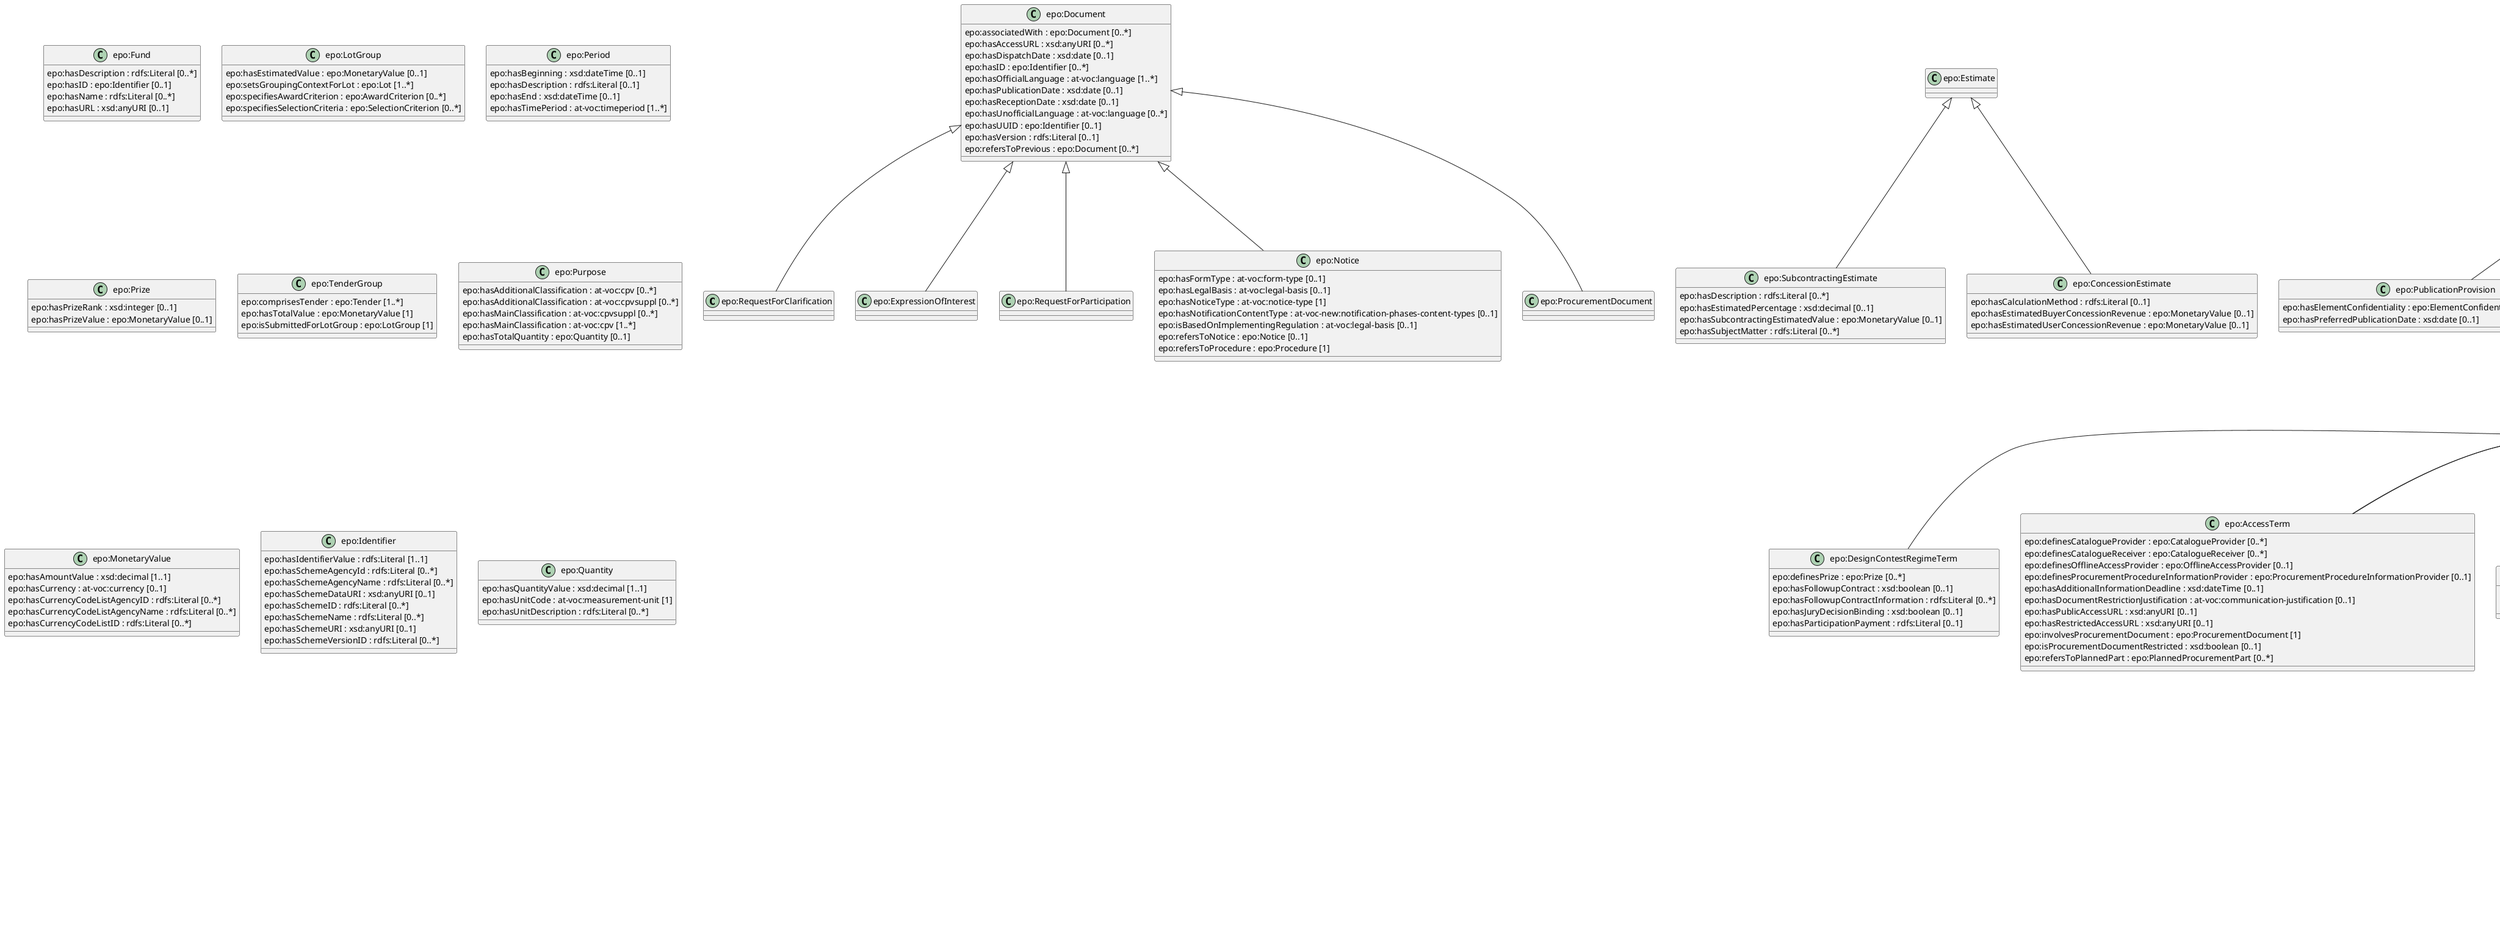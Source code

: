 
@startuml
class "epo:RequestForClarification" {

}
class "epo:ExpressionOfInterest" {

}
class "epo:RequestForParticipation" {

}
class "epo:Estimate" {

}
class "epo:SubcontractingEstimate" {
  epo:hasDescription : rdfs:Literal [0..*]
  epo:hasEstimatedPercentage : xsd:decimal [0..1]
  epo:hasSubcontractingEstimatedValue : epo:MonetaryValue [0..1]
  epo:hasSubjectMatter : rdfs:Literal [0..*]
}
class "epo:NoticeDescription" {
  epo:describesNotice : epo:Notice [1]
  epo:hasElementDescription : epo:ElementDescription [0..*]
}
class "epo:ConcessionEstimate" {
  epo:hasCalculationMethod : rdfs:Literal [0..1]
  epo:hasEstimatedBuyerConcessionRevenue : epo:MonetaryValue [0..1]
  epo:hasEstimatedUserConcessionRevenue : epo:MonetaryValue [0..1]
}
class "epo:AccessTerm" {
  epo:definesCatalogueProvider : epo:CatalogueProvider [0..*]
  epo:definesCatalogueReceiver : epo:CatalogueReceiver [0..*]
  epo:definesOfflineAccessProvider : epo:OfflineAccessProvider [0..1]
  epo:definesProcurementProcedureInformationProvider : epo:ProcurementProcedureInformationProvider [0..1]
  epo:hasAdditionalInformationDeadline : xsd:dateTime [0..1]
  epo:hasDocumentRestrictionJustification : at-voc:communication-justification [0..1]
  epo:hasPublicAccessURL : xsd:anyURI [0..1]
  epo:hasRestrictedAccessURL : xsd:anyURI [0..1]
  epo:involvesProcurementDocument : epo:ProcurementDocument [1]
  epo:isProcurementDocumentRestricted : xsd:boolean [0..1]
  epo:refersToPlannedPart : epo:PlannedProcurementPart [0..*]
}
class "epo:AwardCriterion" {
  epo:hasAwardCriterionType : at-voc:award-criterion-type [0..1]
  epo:hasFixedValue : xsd:decimal [0..1]
  epo:hasFixedValueType : at-voc:number-fixed [0..1]
}
class "epo:AwardDecision" {
  epo:comprisesLotAwardOutcome : epo:LotAwardOutcome [1..*]
}
class "epo:Business" {
  epo:hasBeneficialOwner : cpv:Person [0..*]
  epo:hasBusinessSize : at-voc:economic-operator-size [0..1]
  epo:isListedCompany : xsd:boolean [0..1]
}
class "epo:Buyer" {
  epo:delegatesAncillaryActivitiesTo : epo:ProcurementServiceProvider [0..*]
  epo:hasActivityDescription : rdfs:Literal [0..*]
  epo:hasBuyerProfile : xsd:anyURI [0..1]
  epo:isContractingEntity : xsd:boolean [0..1]
}
class "epo:LotSpecificTerm" {

}
class "epo:CentralPurchasingBody" {

}
class "epo:ElementChangeDescription" {
  epo:hasChangeDescription : rdfs:Literal [0..*]
  epo:hasChangeJustification : at-voc:change-corrig-justification [1]
  epo:hasChangeReasonDescription : rdfs:Literal [0..*]
  epo:hasElementReference : xsd:anyURI [1..1]
  epo:hasPreviousVersionOfElementReference : xsd:anyURI [0..1]
  epo:hasProcurementDocumentChangeDate : xsd:date [0..1]
  epo:isProcurementDocumentChanged : xsd:boolean [0..1]
}
class "epo:Contract" {
  epo:bindsBuyer : epo:Buyer [0..*]
  epo:bindsContractor : epo:Contractor [0..*]
  epo:hasAccessURL : xsd:anyURI [0..1]
  epo:hasContractConclusionDate : xsd:date [0..1]
  epo:hasEntryIntoForceDate : xsd:date [0..1]
  epo:hasEstimatedDuration : epo:Duration [0..1]
  epo:includesLot : epo:Lot [1..*]
  epo:includesTender : epo:Tender [0..*]
  epo:resultsFromLotAwardOutcome : epo:LotAwardOutcome [0..*]
  epo:signedByBuyer : epo:Buyer [0..*]
  epo:signedByContractor : epo:Contractor [0..*]
}
class "epo:Contractor" {

}
class "epo:ContractTerm" {
  epo:definesContractDuration : epo:Duration [0..1]
  epo:definesContractPeriod : epo:Period [0..1]
  epo:definesPaymentExecutor : epo:PaymentExecutor [0..1]
  epo:definesSpecificPlaceOfPerformance : dct:Location [0..*]
  epo:definesSubcontractingTerm : epo:SubcontractTerm [0..1]
  epo:hasAdditionalContractNature : at-voc:contract-nature [0..*]
  epo:hasBroadPlaceOfPerformance : at-voc:other-place-service [0..1]
  epo:hasContractNatureType : at-voc:contract-nature [0..1]
  epo:hasContractorLegalFormRequirement : xsd:boolean [0..1]
  epo:hasContractorLegalFormRequirementDescription : rdfs:Literal [0..*]
  epo:hasEInvoicing : xsd:boolean [0..1]
  epo:hasEOrdering : xsd:boolean [0..1]
  epo:hasEPayment : xsd:boolean [0..1]
  epo:hasMaximumNumberOfRenewals : xsd:integer [0..1]
  epo:hasOptions : xsd:boolean [0..1]
  epo:hasOptionsDescription : rdfs:Literal [0..*]
  epo:hasPaymentArrangement : rdfs:Literal [0..*]
  epo:hasPerformanceConditions : rdfs:Literal [0..*]
  epo:hasPlaceOfPerformanceAdditionalInformation : rdfs:Literal [0..*]
  epo:hasRenewalDescription : rdfs:Literal [0..*]
  epo:hasReservedExecution : at-voc:applicability [1]
  epo:isRenewalIndicator : xsd:boolean [0..1]
}
class "epo:DesignContestRegimeTerm" {
  epo:definesPrize : epo:Prize [0..*]
  epo:hasFollowupContract : xsd:boolean [0..1]
  epo:hasFollowupContractInformation : rdfs:Literal [0..*]
  epo:hasJuryDecisionBinding : xsd:boolean [0..1]
  epo:hasParticipationPayment : rdfs:Literal [0..1]
}
class "epo:DirectAwardTerm" {
  epo:hasDirectAwardJustification : at-voc:direct-award-justification [0..1]
  epo:hasJustification : rdfs:Literal [0..*]
  epo:refersToPreviousProcedure : epo:Procedure [0..1]
  epo:refersToPreviousProcedureLot : epo:Lot [0..*]
}
class "epo:Document" {
  epo:associatedWith : epo:Document [0..*]
  epo:hasAccessURL : xsd:anyURI [0..*]
  epo:hasDispatchDate : xsd:date [0..1]
  epo:hasID : epo:Identifier [0..*]
  epo:hasOfficialLanguage : at-voc:language [1..*]
  epo:hasPublicationDate : xsd:date [0..1]
  epo:hasReceptionDate : xsd:date [0..1]
  epo:hasUnofficialLanguage : at-voc:language [0..*]
  epo:hasUUID : epo:Identifier [0..1]
  epo:hasVersion : rdfs:Literal [0..1]
  epo:refersToPrevious : epo:Document [0..*]
}
class "epo:DynamicPurchaseSystemTechniqueUsage" {
  epo:hasDPSScope : at-voc:dps-usage [0..1]
}
class "epo:EAuctionTechniqueUsage" {

}
class "epo:OfferingParty" {
  epo:playedByBusiness : epo:Business [1]
}
class "epo:AcquiringCentralPurchasingBody" {

}
class "epo:ReviewRequester" {

}
class "epo:ElementModificationDescription" {
  epo:hasElementReference : xsd:anyURI [0..1]
  epo:hasModficationJustification : at-voc:modification-justification [1]
  epo:hasModificationDescription : rdfs:Literal [0..*]
  epo:hasModificationReasonDescription : rdfs:Literal [0..*]
}
class "epo:EvaluationTerm" {

}
class "epo:ExclusionGround" {

}
class "epo:FrameworkAgreement" {

}
class "epo:FrameworkAgreementTechniqueUsage" {

}
class "epo:FrameworkAgreementTerm" {
  epo:hasBuyerCategoryDescription : rdfs:Literal [0..*]
  epo:hasDurationExtensionJustification : rdfs:Literal [0..1]
  epo:hasFrameworkAgreementType : at-voc:framework-agreement [1]
  epo:hasMaximumParticipantsNumber : xsd:integer [0..1]
  epo:hasOverallMaximumValue : epo:MonetaryValue [0..1]
}
class "epo:Fund" {
  epo:hasDescription : rdfs:Literal [0..*]
  epo:hasID : epo:Identifier [0..1]
  epo:hasName : rdfs:Literal [0..*]
  epo:hasURL : xsd:anyURI [0..1]
}
class "epo:GreenProcurement" {
  epo:fulfillsRequirement : at-voc:environmental-impact [1..*]
  epo:hasCleanVehicles : xsd:integer [0..1]
  epo:hasTotalVehicles : xsd:integer [0..1]
  epo:hasZeroEmissionVehicles : xsd:integer [0..1]
}
class "epo:CatalogueReceiver" {

}
class "epo:CatalogueProvider" {

}
class "epo:AwardingCentralPurchasingBody" {

}
class "epo:ContractLotCompletionInformation" {
  epo:describesLotCompletion : epo:Lot [1]
  epo:hasPaymentValue : epo:MonetaryValue [0..1]
  epo:hasPenaltyValue : epo:MonetaryValue [0..1]
  epo:refersToContract : epo:Contract [1]
}
class "epo:InnovativeProcurement" {
  epo:fulfillsRequirement : at-voc:innovative-acquisition [1..*]
}
class "epo:Lot" {
  epo:hasPerformingStaffQualificationInformation : at-voc:requirement-stage [0..*]
  epo:hasReservedProcurement : at-voc:reserved-procurement [0..*]
  epo:hasRestatedEstimatedValue : epo:MonetaryValue [0..1]
  epo:isSubjectToLotSpecificTerm : epo:LotSpecificTerm [0..*]
  epo:specifiesAwardCriterion : epo:AwardCriterion [0..*]
  epo:specifiesSelectionCriterion : epo:SelectionCriterion [0..*]
}
class "epo:LotGroup" {
  epo:hasEstimatedValue : epo:MonetaryValue [0..1]
  epo:setsGroupingContextForLot : epo:Lot [1..*]
  epo:specifiesAwardCriterion : epo:AwardCriterion [0..*]
  epo:specifiesSelectionCriteria : epo:SelectionCriterion [0..*]
}
class "epo:Mediator" {

}
class "epo:MultipleStageProcedureTerm" {
  epo:hasEstimatedInvitationToExpressInterestDate : xsd:date [0..1]
  epo:hasEstimatedInvitationToTenderDate : xsd:date [0..1]
  epo:hasMaximumNumberOfCandidates : xsd:integer [0..1]
  epo:hasMinimumNumberOfCandidates : xsd:integer [0..1]
  epo:hasNoNegotiationNecessary : xsd:boolean [0..1]
  epo:hasQualificationSystemDuration : epo:Duration [0..1]
  epo:hasQualificationSystemPeriod : epo:Period [0..1]
  epo:hasQualificationSystemRenewalDescription : rdfs:Literal [0..1]
  epo:hasSuccessiveReduction : xsd:boolean [0..1]
}
class "epo:Notice" {
  epo:hasFormType : at-voc:form-type [0..1]
  epo:hasLegalBasis : at-voc:legal-basis [0..1]
  epo:hasNoticeType : at-voc:notice-type [1]
  epo:hasNotificationContentType : at-voc-new:notification-phases-content-types [0..1]
  epo:isBasedOnImplementingRegulation : at-voc:legal-basis [0..1]
  epo:refersToNotice : epo:Notice [0..1]
  epo:refersToProcedure : epo:Procedure [1]
}
class "epo:OpeningTerm" {
  epo:definesOpeningPlace : locn:Address [0..1]
  epo:hasOpeningDateTime : xsd:dateTime [1..1]
  epo:hasOpeningDescription : rdfs:Literal [0..*]
  epo:hasOpeningURL : xsd:anyURI [0..1]
}
class "epo:OrganisationGroup" {
  epo:hasGroupType : rdfs:Literal [0..*]
  epo:hasMember : org:Organization [1..*]
  epo:leadBy : org:Organization [0..1]
}
class "epo:Period" {
  epo:hasBeginning : xsd:dateTime [0..1]
  epo:hasDescription : rdfs:Literal [0..1]
  epo:hasEnd : xsd:dateTime [0..1]
  epo:hasTimePeriod : at-voc:timeperiod [1..*]
}
class "epo:PlannedProcurementPart" {
  epo:foreseesTechnique : epo:TechniqueUsage [0..*]
  epo:hasLegalBasis : at-voc:legal-basis [0..*]
  epo:hasPlannedDuration : epo:Duration [0..1]
  epo:hasPlannedPeriod : epo:Period [0..1]
}
class "epo:SelectionEvaluationTerm" {

}
class "epo:AwardEvaluationTerm" {
  epo:hasAwardCriteriaEvaluationFormula : rdfs:Literal [0..*]
  epo:hasAwardCriteriaOrderJustification : rdfs:Literal [0..1]
  epo:hasOverallCostAwardCriteriaPonderation : xsd:decimal [0..1]
  epo:hasOverallPriceAwardCriteriaPonderation : xsd:decimal [0..1]
  epo:hasOverallQualityAwardCriteriaPonderation : xsd:decimal [0..1]
}
class "epo:Prize" {
  epo:hasPrizeRank : xsd:integer [0..1]
  epo:hasPrizeValue : epo:MonetaryValue [0..1]
}
class "epo:Procedure" {
  epo:hasAcceleratedProcedureJustification : rdfs:Literal [0..*]
  epo:hasLegalBasis : at-voc:legal-basis [0..*]
  epo:hasLegalRegime : at-voc-new:legal-regime [0..*]
  epo:hasMainFeature : rdfs:Literal [0..*]
  epo:hasProcedureType : at-voc:procurement-procedure-type [1]
  epo:hasProcurementScopeDividedIntoLot : epo:Lot [1..*]
  epo:involvesBuyer : epo:Buyer [0..*]
  epo:isAccelerated : xsd:boolean [0..1]
  epo:isDesignContest : xsd:boolean [0..1]
  epo:isExecutedByProcurementServiceProvider : epo:ProcurementServiceProvider [0..1]
  epo:isJointProcurement : xsd:boolean [0..1]
  epo:isResponsibilityOfBuyer : epo:Buyer [0..*]
  epo:isSubjectToProcedureSpecificTerm : epo:ProcedureSpecificTerm [1..*]
  epo:specifiesExclusionGround : epo:ExclusionGround [0..*]
}
class "epo:ParticipationRequestTerm" {
  epo:definesParticipationRequestProcessor : epo:ParticipationRequestProcessor [0..1]
  epo:definesParticipationRequestReceiver : epo:ParticipationRequestReceiver [0..1]
}
class "epo:ProcedureTerm" {
  epo:definesBudgetProvider : epo:BudgetProvider [0..1]
  epo:definesInformationProvider : epo:AuxiliaryParty [0..*]
  epo:definesLotGroup : epo:LotGroup [0..*]
  epo:definesMediator : epo:Mediator [0..1]
  epo:hasCrossBorderLaw : rdfs:Literal [0..*]
  epo:hasGroupLotEvaluationMethod : rdfs:Literal [0..*]
  epo:hasLotAwardCombination : rdfs:Literal [0..1]
  epo:hasLotAwardLimit : xsd:integer [0..1]
  epo:hasMaximumLotSubmissionAllowed : xsd:integer [0..1]
  epo:hasMaximumNumberOfLotsToBeAwarded : xsd:integer [0..1]
  epo:hasNationalProcedureRules : xsd:anyURI [0..*]
  epo:isAwardedByCPB : xsd:boolean [0..1]
  epo:isOneLotOnlyAllowed : xsd:boolean [0..1]
  epo:isSubmissionForAllLotsAllowed : xsd:boolean [0..1]
}
class "epo:ProcurementCriterion" {
  epo:hasConstraint : cccev:Constraint [0..*]
  epo:hasFormula : rdfs:Literal [0..1]
  epo:hasWeightValueType : at-voc:number-weight [0..1]
}
class "epo:TenderGroup" {
  epo:comprisesTender : epo:Tender [1..*]
  epo:hasTotalValue : epo:MonetaryValue [1]
  epo:isSubmittedForLotGroup : epo:LotGroup [1]
}
class "epo:Duration" {

}
class "epo:ProcurementDocument" {

}
class "epo:ProcurementServiceProvider" {
  epo:actsOnBehalfOf : epo:Buyer [1..*]
}
class "epo:ProcedureSpecificTerm" {

}
class "epo:PublicationProvision" {
  epo:hasElementConfidentiality : epo:ElementConfidentialityDescription [1..*]
  epo:hasPreferredPublicationDate : xsd:date [0..1]
}
class "epo:PurchaseContract" {
  epo:followsRulesSetBy : epo:FrameworkAgreement [0..1]
  epo:isWithinFrameworkAgreement : xsd:boolean [1..1]
}
class "epo:Purpose" {
  epo:hasAdditionalClassification : at-voc:cpv [0..*]
  epo:hasAdditionalClassification : at-voc:cpvsuppl [0..*]
  epo:hasMainClassification : at-voc:cpvsuppl [0..*]
  epo:hasMainClassification : at-voc:cpv [1..*]
  epo:hasTotalQuantity : epo:Quantity [0..1]
}
class "epo:Reviewer" {

}
class "epo:ReviewTerm" {
  epo:definesReviewer : epo:Reviewer [0..*]
  epo:definesReviewProcedureInformationProvider : epo:ReviewProcedureInformationProvider [0..1]
  epo:hasReviewDeadline : xsd:dateTime [0..1]
  epo:hasReviewDeadlineInformation : rdfs:Literal [0..*]
  epo:hasReviewProcedure : rdfs:Literal [0..*]
}
class "epo:SecurityClearanceTerm" {
  epo:hasDeadline : xsd:dateTime [0..1]
  epo:hasDescription : rdfs:Literal [0..*]
}
class "epo:SelectionCriterion" {
  epo:hasSelectionCriteriaUsage : at-voc:usage [0..1]
  epo:hasSelectionCriterionType : at-voc:selection-criterion [0..1]
  epo:isUsedForCandidateRestriction : xsd:boolean [0..1]
}
class "epo:SocialProcurement" {
  epo:fulfillsRequirement : at-voc:social-objective [1..*]
}
class "epo:StatisticalInformation" {

}
class "epo:StrategicProcurement" {
  epo:hasNonAccessibilityCriterionJustification : rdfs:Literal [0..*]
  epo:hasStrategicProcurementDescription : rdfs:Literal [0..*]
  epo:includesAccessibilityCriterion : at-voc:accessibility [0..*]
}
class "epo:Subcontractor" {

}
class "epo:SubcontractTerm" {
  epo:hasDescription : rdfs:Literal [0..*]
  epo:hasMaximumShare : xsd:decimal [0..1]
  epo:hasMinimumShare : xsd:decimal [0..1]
  epo:hasMinimumSubcontractorsProposedObligation : xsd:decimal [0..1]
  epo:hasSubcontractingInvolved : xsd:boolean [0..1]
  epo:hasSubcontractingObligation : at-voc:subcontracting-obligation [0..*]
  epo:hasSubcontractorsProposedAboveObligation : xsd:decimal [0..1]
}
class "epo:SubmissionTerm" {
  epo:definesTenderProcessor : epo:TenderProcessor [0..1]
  epo:definesTenderReceiver : epo:TenderReceiver [0..1]
  epo:hasEAuctionURL : xsd:anyURI [0..1]
  epo:hasECataloguePermission : at-voc:permission [0..1]
  epo:hasESubmissionPermission : at-voc:permission [0..1]
  epo:hasGuaranteeDescription : rdfs:Literal [0..*]
  epo:hasLanguage : at-voc:language [0..*]
  epo:hasLateSubmissionInformationDescription : rdfs:Literal [0..*]
  epo:hasLateSubmissionPermission : at-voc:missing-info-submission [0..1]
  epo:hasNonElectronicSubmissionDescription : rdfs:Literal [0..*]
  epo:hasNonElectronicSubmissionJustification : at-voc:communication-justification [0..*]
  epo:hasReceiptDeadline : xsd:dateTime [1..1]
  epo:hasReceiptExpressionDeadline : xsd:dateTime [0..1]
  epo:hasSubmissionURL : xsd:anyURI [0..*]
  epo:hasTenderSubcontractingInformation : at-voc:subcontracting-indication [0..*]
  epo:hasValidityPeriod : epo:Period [0..1]
  epo:hasVariantPermission : at-voc:permission [0..1]
  epo:isAdvancedElectronicSignatureRequired : xsd:boolean [0..1]
  epo:isGuaranteeRequired : xsd:boolean [0..1]
  epo:isMultipleTenderSubmissionAllowed : xsd:boolean [0..1]
}
class "epo:System" {
  epo:hasDescription : rdfs:Literal [0..*]
  epo:isOwnedByAgent : foaf:Agent [0..1]
}
class "epo:TechniqueUsage" {
  epo:hasDescription : rdfs:Literal [0..*]
  epo:hasUsage : at-voc:usage [0..1]
  epo:hasValidityPeriod : epo:Period [0..1]
}
class "epo:Tenderer" {
  epo:substantiatesExclusionGround : epo:ExclusionGround [0..1]
}
class "epo:Tender" {
  epo:foreseesConcession : epo:ConcessionEstimate [0..1]
  epo:foreseesSubcontracting : epo:SubcontractingEstimate [0..*]
  epo:hasElectronicSubmission : xsd:boolean [0..1]
  epo:hasFinancialOfferValue : epo:MonetaryValue [0..1]
  epo:hasItemCountryOfOrigin : at-voc:country [0..*]
  epo:isSubjectToGrouping : epo:LotGroup [0..1]
  epo:isSubmitedBy : epo:Tenderer [0..1]
  epo:isSubmittedForLot : epo:Lot [1]
  epo:isVariant : xsd:boolean [0..1]
  epo:specifiesSubcontractors : epo:Subcontractor [0..*]
}
class "epo:MonetaryValue" {
  epo:hasAmountValue : xsd:decimal [1..1]
  epo:hasCurrency : at-voc:currency [0..1]
  epo:hasCurrencyCodeListAgencyID : rdfs:Literal [0..*]
  epo:hasCurrencyCodeListAgencyName : rdfs:Literal [0..*]
  epo:hasCurrencyCodeListID : rdfs:Literal [0..*]
}
class "epo:Winner" {
  epo:dependsOnTenderer : epo:Tenderer [0..1]
}
class "epo:ProcurementProcedureInformationProvider" {

}
class "epo:Identifier" {
  epo:hasIdentifierValue : rdfs:Literal [1..1]
  epo:hasSchemeAgencyId : rdfs:Literal [0..*]
  epo:hasSchemeAgencyName : rdfs:Literal [0..*]
  epo:hasSchemeDataURI : xsd:anyURI [0..1]
  epo:hasSchemeID : rdfs:Literal [0..*]
  epo:hasSchemeName : rdfs:Literal [0..*]
  epo:hasSchemeURI : xsd:anyURI [0..1]
  epo:hasSchemeVersionID : rdfs:Literal [0..*]
}
class "epo:Quantity" {
  epo:hasQuantityValue : xsd:decimal [1..1]
  epo:hasUnitCode : at-voc:measurement-unit [1]
  epo:hasUnitDescription : rdfs:Literal [0..*]
}
class "epo:PaymentExecutor" {
  epo:dependsOnBuyer : epo:Buyer [0..1]
  epo:dependsOnServiceProvider : epo:ProcurementServiceProvider [0..1]
}
class "epo:BudgetProvider" {
  epo:dependsOnBuyer : epo:Buyer [0..1]
  epo:dependsOnServiceProvider : epo:ProcurementServiceProvider [0..1]
}
class "epo:ParticipationRequestProcessor" {
  epo:dependsOnBuyer : epo:Buyer [0..1]
  epo:dependsOnServiceProvider : epo:ProcurementServiceProvider [0..1]
}
class "epo:ParticipationRequestReceiver" {
  epo:dependsOnBuyer : epo:Buyer [0..1]
  epo:dependsOnServiceProvider : epo:ProcurementServiceProvider [0..1]
}
class "epo:TenderReceiver" {
  epo:dependsOnBuyer : epo:Buyer [0..1]
  epo:dependsOnServiceProvider : epo:ProcurementServiceProvider [0..1]
}
class "epo:TenderProcessor" {
  epo:dependsOnBuyer : epo:Buyer [0..1]
  epo:dependsOnServiceProvider : epo:ProcurementServiceProvider [0..1]
}
class "epo:OfflineAccessProvider" {

}
class "epo:ReviewProcedureInformationProvider" {
  epo:dependsOnReviewer : epo:Reviewer [0..1]
}
class "epo:Term" {

}
class "epo:TenderAwardOutcome" {
  epo:describesTender : epo:Tender [1]
  epo:hasAwardRank : xsd:integer [0..1]
  epo:indicatesAwardOfLotToWinner : epo:Winner [0..1]
}
class "epo:LotAwardOutcome" {
  epo:comprisesTenderAwardOutcome : epo:TenderAwardOutcome [0..*]
  epo:describesLot : epo:Lot [1]
  epo:hasAdditionalNonAwardJustification : rdfs:Literal [0..1]
  epo:hasAwardDecisionDate : xsd:date [0..1]
  epo:hasAwardedEstimatedValue : epo:MonetaryValue [0..1]
  epo:hasAwardedValue : epo:MonetaryValue [0..1]
  epo:hasAwardStatus : at-voc:winner-selection-status [0..1]
  epo:hasBargainPrice : epo:MonetaryValue [0..1]
  epo:hasFrameworkAgreementEstimatedValue : epo:MonetaryValue [0..1]
  epo:hasFrameworkAgreementMaximumValue : epo:MonetaryValue [0..1]
  epo:hasNonAwardedContractNumber : rdfs:Literal [0..1]
  epo:hasNonAwardedContractTitle : rdfs:Literal [0..1]
  epo:hasNonAwardJustification : at-voc:non-award-justification [0..1]
  epo:hasRestatedAwardedValue : epo:MonetaryValue [0..1]
  epo:isAdoptedByBuyer : epo:Buyer [0..1]
}
class "epo:ReviewRequestSummary" {
  epo:concernsReviewSummaryForLot : epo:Lot [1]
  epo:hasReviewIrregularitySummary : epo:ReviewIrregularitySummary [0..*]
  epo:hasTotalNumberOfComplainants : xsd:integer [0..1]
}
class "epo:LotGroupAwardInformation" {
  epo:describesLotGroup : epo:LotGroup [1]
  epo:hasGroupFrameworkAgreementAwardedValue : epo:MonetaryValue [0..1]
}
class "epo:NoticeAwardInformation" {
  epo:describesResultNotice : epo-not:ResultNotice [0..1]
  epo:hasMaximumFrameworkAgreementAwardedValue : epo:MonetaryValue [0..1]
  epo:hasProcurementHighestReceivedTenderValue : epo:MonetaryValue [0..1]
  epo:hasProcurementLowestReceivedTenderValue : epo:MonetaryValue [0..1]
  epo:hasTotalAwardedValue : epo:MonetaryValue [0..1]
}
class "epo:ReviewDecision" {
  epo:hasConfirmedIrregularityType : at-voc:irregularity-type [0..*]
  epo:hasDecisionDate : xsd:date [0..1]
  epo:hasReviewDecisionType : at-voc:review-decision-type [0..*]
  epo:providesRulingOnRemedy : at-voc:remedy-type [0..*]
  epo:resolvesReviewRequest : epo:ReviewRequest [1]
}
class "epo:AgentInRole" {
  epo:contextualisedBy : epo:ProcurementObject [0..*]
  epo:hasContactPointInRole : cpov:ContactPoint [0..*]
  epo:hasDescription : rdfs:Literal [0..*]
  epo:hasTitle : rdfs:Literal [0..*]
  epo:playedBy : foaf:Agent [1]
}
class "epo:TaxInformationProvider" {

}
class "epo:EmploymentInformationProvider" {

}
class "epo:EnvironmentalProtectionInformationProvider" {

}
class "epo:Awarder" {
  epo:dependsOnBuyer : epo:Buyer [0..1]
}
class "epo:ReviewRequest" {
  epo:hasAllegedIrregularityType : at-voc:irregularity-type [1..*]
  epo:hasNumberOfReviewRequests : xsd:integer [1..1]
  epo:hasRequestDate : xsd:date [0..1]
  epo:hasWithdrawalDate : xsd:date [0..1]
  epo:hasWithdrawalReason : rdfs:Literal [0..1]
  epo:isWithdrawn : xsd:boolean [0..1]
  epo:paidReviewRequestFee : epo:MonetaryValue [0..1]
  epo:requestsRemedyType : at-voc:remedy-type [0..*]
}
class "epo:SubmissionStatisticalInformation" {
  epo:hasAbnormallyLowTenders : xsd:integer [0..1]
  epo:hasEEAReceivedTenders : xsd:integer [0..1]
  epo:hasElectronicTenders : xsd:integer [0..1]
  epo:hasEstimatedTotalSubcontracts : xsd:integer [0..1]
  epo:hasEUReceivedTenders : xsd:integer [1..1]
  epo:hasHighestReceivedTenderValue : epo:MonetaryValue [0..1]
  epo:hasInadmissibleTenders : xsd:integer [0..1]
  epo:hasLowestReceivedTenderValue : epo:MonetaryValue [0..1]
  epo:hasMediumTenderPerLots : xsd:integer [0..1]
  epo:hasNumberOfTenderersInvited : xsd:integer [0..1]
  epo:hasReceivedMicroTenders : xsd:integer [0..1]
  epo:hasReceivedNonEEATenders : xsd:integer [0..1]
  epo:hasReceivedNonEUTenders : xsd:integer [1..1]
  epo:hasReceivedParticipationRequests : xsd:integer [0..1]
  epo:hasReceivedSmallTenders : xsd:integer [0..1]
  epo:hasReceivedSMETenders : xsd:integer [0..1]
  epo:hasReceivedSubmissionType : at-voc:received-submission-type [0..1]
  epo:hasReceivedTenders : xsd:integer [0..1]
  epo:hasUnverifiedTenders : xsd:integer [0..1]
  epo:summarisesInformationForLotAwardOutcome : epo:LotAwardOutcome [1]
}
class "epo:ProcurementObject" {
  epo:foreseesContractSpecificTerm : epo:ContractSpecificTerm [0..*]
  epo:fulfillsStrategicProcurement : epo:StrategicProcurement [0..*]
  epo:hasAdditionalInformation : rdfs:Literal [0..*]
  epo:hasEstimatedValue : epo:MonetaryValue [0..1]
  epo:hasID : epo:Identifier [1]
  epo:hasPurpose : epo:Purpose [0..1]
  epo:hasRecurrenceDescription : rdfs:Literal [0..1]
  epo:isCoveredByGPA : xsd:boolean [0..1]
  epo:isFundedBy : epo:Fund [0..*]
  epo:isRecurrent : xsd:boolean [0..1]
  epo:isSMESuitable : xsd:boolean [0..1]
  epo:isSubjectToTerm : epo:Term [0..*]
  epo:isUsingEUFunds : xsd:boolean [0..1]
  epo:refersToPlannedPart : epo:PlannedProcurementPart [0..1]
  epo:usesChannel : cv:Channel [0..*]
  epo:usesTechnique : epo:TechniqueUsage [0..*]
}
class "epo:ElementConfidentialityDescription" {
  epo:hasAccessibilityDate : xsd:date [0..1]
  epo:hasConfidentialityJustification : rdfs:Literal [0..1]
  epo:hasInstanceReference : xsd:anyURI [1..1]
  epo:hasNonPublicationJustification : at-voc:non-publication-justification [1]
  epo:hasPropertyReference : xsd:anyURI [1..1]
}
class "epo:ContextSpecificDescription" {

}
class "epo:ContextualProjection" {

}
class "epo:NoticeChange" {
  epo:hasElementChange : epo:ElementChangeDescription [1..*]
  epo:refersToPreviousNotice : epo:Notice [0..1]
}
class "epo:ReviewObject" {
  epo:hasElementReference : xsd:anyURI [0..*]
  epo:hasRemedyValue : epo:MonetaryValue [0..1]
  epo:hasReviewURL : xsd:anyURI [0..1]
  epo:refersToPreviousReview : epo:ReviewObject [0..1]
}
class "epo:ReviewIrregularitySummary" {
  epo:hasIrregularityType : at-voc:irregularity-type [1]
  epo:hasReviewIrregularityCount : xsd:integer [1..1]
}
class "epo:ContractModification" {
  epo:hasElementModification : epo:ElementModificationDescription [1..*]
  epo:refersToOriginalNotice : epo:Notice [0..1]
}
class "epo:ContractSpecificTerm" {

}
class "epo:ConcessionContract" {

}
class "epo:ElementDescription" {

}
class "epo:ProcessPlanningTerm" {
  epo:hasAwardDateScheduled : xsd:date [0..1]
  epo:hasEstimatedContractNoticePublicationDate : xsd:date [0..1]
  epo:hasEstimatedTenderInvitationDate : xsd:date [0..1]
}
class "epo:ProcurementProcessInformation" {
  epo:concernsLot : epo:Lot [0..1]
  epo:concernsProcedure : epo:Procedure [0..1]
  epo:isCompetitionTerminated : xsd:boolean [0..1]
  epo:isDPSTerminated : xsd:boolean [0..1]
  epo:isToBeRelaunched : xsd:boolean [0..1]
}
class "epo:AcquiringParty" {

}
class "epo:AuxiliaryParty" {

}
class "epo:OtherEntity" {

}
class "epo:SpecificDuration" {
  time:numericDuration : xsd:decimal [1..1]
  time:unitType : time:TemporalUnit [1]
}
class "epo:IndefiniteDuration" {

}
class "epo:ProcurementElement" {
  epo:hasDescription : rdfs:Literal [0..*]
  epo:hasTitle : rdfs:Literal [0..*]
}
class "epo:LeadBuyer" {

}
"cccev:Criterion" <|-- "epo:ProcurementCriterion"
"epo:AcquiringParty" <|-- "epo:Awarder"
"epo:AcquiringParty" <|-- "epo:BudgetProvider"
"epo:AcquiringParty" <|-- "epo:Buyer"
"epo:AcquiringParty" <|-- "epo:CatalogueReceiver"
"epo:AcquiringParty" <|-- "epo:Mediator"
"epo:AcquiringParty" <|-- "epo:OfflineAccessProvider"
"epo:AcquiringParty" <|-- "epo:ParticipationRequestProcessor"
"epo:AcquiringParty" <|-- "epo:ParticipationRequestReceiver"
"epo:AcquiringParty" <|-- "epo:PaymentExecutor"
"epo:AcquiringParty" <|-- "epo:ProcurementProcedureInformationProvider"
"epo:AcquiringParty" <|-- "epo:ProcurementServiceProvider"
"epo:AcquiringParty" <|-- "epo:ReviewProcedureInformationProvider"
"epo:AcquiringParty" <|-- "epo:Reviewer"
"epo:AcquiringParty" <|-- "epo:TenderProcessor"
"epo:AcquiringParty" <|-- "epo:TenderReceiver"
"epo:AgentInRole" <|-- "epo:AcquiringParty"
"epo:AgentInRole" <|-- "epo:AuxiliaryParty"
"epo:AgentInRole" <|-- "epo:OfferingParty"
"epo:AuxiliaryParty" <|-- "epo:EmploymentInformationProvider"
"epo:AuxiliaryParty" <|-- "epo:EnvironmentalProtectionInformationProvider"
"epo:AuxiliaryParty" <|-- "epo:TaxInformationProvider"
"epo:Buyer" <|-- "epo:CentralPurchasingBody"
"epo:Buyer" <|-- "epo:LeadBuyer"
"epo:CentralPurchasingBody" <|-- "epo:AcquiringCentralPurchasingBody"
"epo:CentralPurchasingBody" <|-- "epo:AwardingCentralPurchasingBody"
"epo:ContextSpecificDescription" <|-- "epo:NoticeAwardInformation"
"epo:ContextSpecificDescription" <|-- "epo:ProcurementProcessInformation"
"epo:ContextSpecificDescription" <|-- "epo:StatisticalInformation"
"epo:ContextualProjection" <|-- "epo:ContractLotCompletionInformation"
"epo:ContextualProjection" <|-- "epo:LotAwardOutcome"
"epo:ContextualProjection" <|-- "epo:LotGroupAwardInformation"
"epo:ContextualProjection" <|-- "epo:TenderAwardOutcome"
"epo:Contract" <|-- "epo:ConcessionContract"
"epo:Contract" <|-- "epo:FrameworkAgreement"
"epo:Contract" <|-- "epo:PurchaseContract"
"epo:ContractSpecificTerm" <|-- "epo:ContractTerm"
"epo:ContractSpecificTerm" <|-- "epo:SubcontractTerm"
"epo:Document" <|-- "epo:ExpressionOfInterest"
"epo:Document" <|-- "epo:Notice"
"epo:Document" <|-- "epo:ProcurementDocument"
"epo:Document" <|-- "epo:RequestForClarification"
"epo:Document" <|-- "epo:RequestForParticipation"
"epo:Duration" <|-- "epo:IndefiniteDuration"
"epo:Duration" <|-- "epo:SpecificDuration"
"epo:ElementDescription" <|-- "epo:ElementChangeDescription"
"epo:ElementDescription" <|-- "epo:ElementConfidentialityDescription"
"epo:ElementDescription" <|-- "epo:ElementModificationDescription"
"epo:Estimate" <|-- "epo:ConcessionEstimate"
"epo:Estimate" <|-- "epo:SubcontractingEstimate"
"epo:EvaluationTerm" <|-- "epo:AwardEvaluationTerm"
"epo:EvaluationTerm" <|-- "epo:SelectionEvaluationTerm"
"epo:LotSpecificTerm" <|-- "epo:AccessTerm"
"epo:LotSpecificTerm" <|-- "epo:DesignContestRegimeTerm"
"epo:LotSpecificTerm" <|-- "epo:EvaluationTerm"
"epo:LotSpecificTerm" <|-- "epo:FrameworkAgreementTerm"
"epo:LotSpecificTerm" <|-- "epo:MultipleStageProcedureTerm"
"epo:LotSpecificTerm" <|-- "epo:OpeningTerm"
"epo:LotSpecificTerm" <|-- "epo:ParticipationRequestTerm"
"epo:LotSpecificTerm" <|-- "epo:ReviewTerm"
"epo:LotSpecificTerm" <|-- "epo:SecurityClearanceTerm"
"epo:LotSpecificTerm" <|-- "epo:SubmissionTerm"
"epo:NoticeDescription" <|-- "epo:ContractModification"
"epo:NoticeDescription" <|-- "epo:NoticeChange"
"epo:NoticeDescription" <|-- "epo:PublicationProvision"
"epo:OfferingParty" <|-- "epo:CatalogueProvider"
"epo:OfferingParty" <|-- "epo:Contractor"
"epo:OfferingParty" <|-- "epo:OtherEntity"
"epo:OfferingParty" <|-- "epo:ReviewRequester"
"epo:OfferingParty" <|-- "epo:Subcontractor"
"epo:OfferingParty" <|-- "epo:Tenderer"
"epo:OfferingParty" <|-- "epo:Winner"
"epo:ProcedureSpecificTerm" <|-- "epo:AccessTerm"
"epo:ProcedureSpecificTerm" <|-- "epo:DirectAwardTerm"
"epo:ProcedureSpecificTerm" <|-- "epo:FrameworkAgreementTerm"
"epo:ProcedureSpecificTerm" <|-- "epo:ProcedureTerm"
"epo:ProcedureSpecificTerm" <|-- "epo:ReviewTerm"
"epo:ProcedureSpecificTerm" <|-- "epo:SubmissionTerm"
"epo:ProcurementCriterion" <|-- "epo:AwardCriterion"
"epo:ProcurementCriterion" <|-- "epo:ExclusionGround"
"epo:ProcurementCriterion" <|-- "epo:SelectionCriterion"
"epo:ProcurementElement" <|-- "epo:AwardDecision"
"epo:ProcurementElement" <|-- "epo:Contract"
"epo:ProcurementElement" <|-- "epo:ProcurementObject"
"epo:ProcurementElement" <|-- "epo:ReviewObject"
"epo:ProcurementElement" <|-- "epo:Tender"
"epo:ProcurementObject" <|-- "epo:Lot"
"epo:ProcurementObject" <|-- "epo:PlannedProcurementPart"
"epo:ProcurementObject" <|-- "epo:Procedure"
"epo:ReviewObject" <|-- "epo:ReviewDecision"
"epo:ReviewObject" <|-- "epo:ReviewRequest"
"epo:StatisticalInformation" <|-- "epo:ReviewIrregularitySummary"
"epo:StatisticalInformation" <|-- "epo:ReviewRequestSummary"
"epo:StatisticalInformation" <|-- "epo:SubmissionStatisticalInformation"
"epo:StrategicProcurement" <|-- "epo:GreenProcurement"
"epo:StrategicProcurement" <|-- "epo:InnovativeProcurement"
"epo:StrategicProcurement" <|-- "epo:SocialProcurement"
"epo:TechniqueUsage" <|-- "epo:DynamicPurchaseSystemTechniqueUsage"
"epo:TechniqueUsage" <|-- "epo:EAuctionTechniqueUsage"
"epo:TechniqueUsage" <|-- "epo:FrameworkAgreementTechniqueUsage"
"epo:Term" <|-- "epo:ContractSpecificTerm"
"epo:Term" <|-- "epo:LotSpecificTerm"
"epo:Term" <|-- "epo:ProcedureSpecificTerm"
"epo:Term" <|-- "epo:ProcessPlanningTerm"
"foaf:Agent" <|-- "epo:System"
"org:Organization" <|-- "epo:Business"
"org:Organization" <|-- "epo:OrganisationGroup"
@enduml
